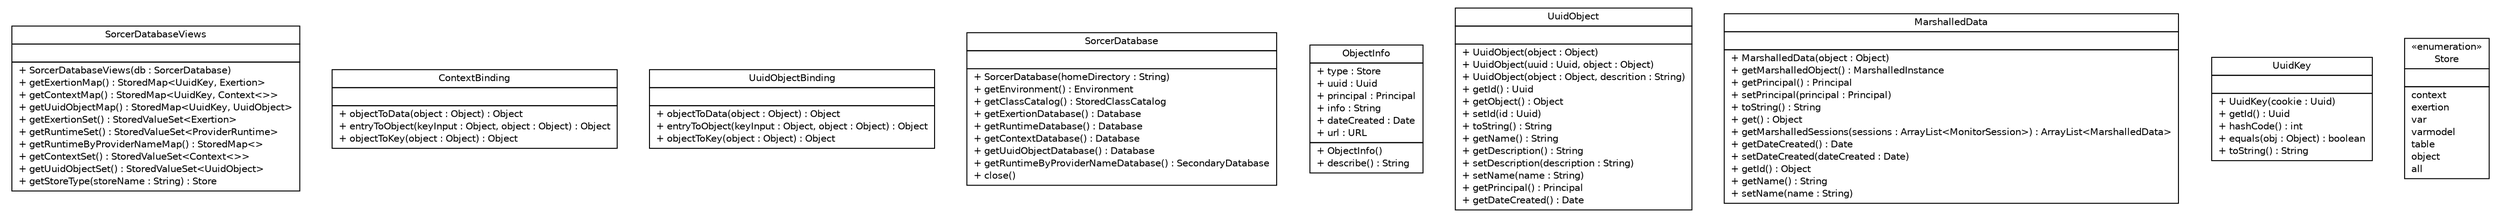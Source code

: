 #!/usr/local/bin/dot
#
# Class diagram 
# Generated by UMLGraph version R5_6 (http://www.umlgraph.org/)
#

digraph G {
	edge [fontname="Helvetica",fontsize=10,labelfontname="Helvetica",labelfontsize=10];
	node [fontname="Helvetica",fontsize=10,shape=plaintext];
	nodesep=0.25;
	ranksep=0.5;
	// sorcer.util.bdb.objects.SorcerDatabaseViews
	c25594 [label=<<table title="sorcer.util.bdb.objects.SorcerDatabaseViews" border="0" cellborder="1" cellspacing="0" cellpadding="2" port="p" href="./SorcerDatabaseViews.html">
		<tr><td><table border="0" cellspacing="0" cellpadding="1">
<tr><td align="center" balign="center"> SorcerDatabaseViews </td></tr>
		</table></td></tr>
		<tr><td><table border="0" cellspacing="0" cellpadding="1">
<tr><td align="left" balign="left">  </td></tr>
		</table></td></tr>
		<tr><td><table border="0" cellspacing="0" cellpadding="1">
<tr><td align="left" balign="left"> + SorcerDatabaseViews(db : SorcerDatabase) </td></tr>
<tr><td align="left" balign="left"> + getExertionMap() : StoredMap&lt;UuidKey, Exertion&gt; </td></tr>
<tr><td align="left" balign="left"> + getContextMap() : StoredMap&lt;UuidKey, Context&lt;&gt;&gt; </td></tr>
<tr><td align="left" balign="left"> + getUuidObjectMap() : StoredMap&lt;UuidKey, UuidObject&gt; </td></tr>
<tr><td align="left" balign="left"> + getExertionSet() : StoredValueSet&lt;Exertion&gt; </td></tr>
<tr><td align="left" balign="left"> + getRuntimeSet() : StoredValueSet&lt;ProviderRuntime&gt; </td></tr>
<tr><td align="left" balign="left"> + getRuntimeByProviderNameMap() : StoredMap&lt;&gt; </td></tr>
<tr><td align="left" balign="left"> + getContextSet() : StoredValueSet&lt;Context&lt;&gt;&gt; </td></tr>
<tr><td align="left" balign="left"> + getUuidObjectSet() : StoredValueSet&lt;UuidObject&gt; </td></tr>
<tr><td align="left" balign="left"> + getStoreType(storeName : String) : Store </td></tr>
		</table></td></tr>
		</table>>, URL="./SorcerDatabaseViews.html", fontname="Helvetica", fontcolor="black", fontsize=10.0];
	// sorcer.util.bdb.objects.SorcerDatabaseViews.ContextBinding
	c25595 [label=<<table title="sorcer.util.bdb.objects.SorcerDatabaseViews.ContextBinding" border="0" cellborder="1" cellspacing="0" cellpadding="2" port="p" href="./SorcerDatabaseViews.ContextBinding.html">
		<tr><td><table border="0" cellspacing="0" cellpadding="1">
<tr><td align="center" balign="center"> ContextBinding </td></tr>
		</table></td></tr>
		<tr><td><table border="0" cellspacing="0" cellpadding="1">
<tr><td align="left" balign="left">  </td></tr>
		</table></td></tr>
		<tr><td><table border="0" cellspacing="0" cellpadding="1">
<tr><td align="left" balign="left"> + objectToData(object : Object) : Object </td></tr>
<tr><td align="left" balign="left"> + entryToObject(keyInput : Object, object : Object) : Object </td></tr>
<tr><td align="left" balign="left"> + objectToKey(object : Object) : Object </td></tr>
		</table></td></tr>
		</table>>, URL="./SorcerDatabaseViews.ContextBinding.html", fontname="Helvetica", fontcolor="black", fontsize=10.0];
	// sorcer.util.bdb.objects.SorcerDatabaseViews.UuidObjectBinding
	c25596 [label=<<table title="sorcer.util.bdb.objects.SorcerDatabaseViews.UuidObjectBinding" border="0" cellborder="1" cellspacing="0" cellpadding="2" port="p" href="./SorcerDatabaseViews.UuidObjectBinding.html">
		<tr><td><table border="0" cellspacing="0" cellpadding="1">
<tr><td align="center" balign="center"> UuidObjectBinding </td></tr>
		</table></td></tr>
		<tr><td><table border="0" cellspacing="0" cellpadding="1">
<tr><td align="left" balign="left">  </td></tr>
		</table></td></tr>
		<tr><td><table border="0" cellspacing="0" cellpadding="1">
<tr><td align="left" balign="left"> + objectToData(object : Object) : Object </td></tr>
<tr><td align="left" balign="left"> + entryToObject(keyInput : Object, object : Object) : Object </td></tr>
<tr><td align="left" balign="left"> + objectToKey(object : Object) : Object </td></tr>
		</table></td></tr>
		</table>>, URL="./SorcerDatabaseViews.UuidObjectBinding.html", fontname="Helvetica", fontcolor="black", fontsize=10.0];
	// sorcer.util.bdb.objects.SorcerDatabase
	c25597 [label=<<table title="sorcer.util.bdb.objects.SorcerDatabase" border="0" cellborder="1" cellspacing="0" cellpadding="2" port="p" href="./SorcerDatabase.html">
		<tr><td><table border="0" cellspacing="0" cellpadding="1">
<tr><td align="center" balign="center"> SorcerDatabase </td></tr>
		</table></td></tr>
		<tr><td><table border="0" cellspacing="0" cellpadding="1">
<tr><td align="left" balign="left">  </td></tr>
		</table></td></tr>
		<tr><td><table border="0" cellspacing="0" cellpadding="1">
<tr><td align="left" balign="left"> + SorcerDatabase(homeDirectory : String) </td></tr>
<tr><td align="left" balign="left"> + getEnvironment() : Environment </td></tr>
<tr><td align="left" balign="left"> + getClassCatalog() : StoredClassCatalog </td></tr>
<tr><td align="left" balign="left"> + getExertionDatabase() : Database </td></tr>
<tr><td align="left" balign="left"> + getRuntimeDatabase() : Database </td></tr>
<tr><td align="left" balign="left"> + getContextDatabase() : Database </td></tr>
<tr><td align="left" balign="left"> + getUuidObjectDatabase() : Database </td></tr>
<tr><td align="left" balign="left"> + getRuntimeByProviderNameDatabase() : SecondaryDatabase </td></tr>
<tr><td align="left" balign="left"> + close() </td></tr>
		</table></td></tr>
		</table>>, URL="./SorcerDatabase.html", fontname="Helvetica", fontcolor="black", fontsize=10.0];
	// sorcer.util.bdb.objects.ObjectInfo
	c25598 [label=<<table title="sorcer.util.bdb.objects.ObjectInfo" border="0" cellborder="1" cellspacing="0" cellpadding="2" port="p" href="./ObjectInfo.html">
		<tr><td><table border="0" cellspacing="0" cellpadding="1">
<tr><td align="center" balign="center"> ObjectInfo </td></tr>
		</table></td></tr>
		<tr><td><table border="0" cellspacing="0" cellpadding="1">
<tr><td align="left" balign="left"> + type : Store </td></tr>
<tr><td align="left" balign="left"> + uuid : Uuid </td></tr>
<tr><td align="left" balign="left"> + principal : Principal </td></tr>
<tr><td align="left" balign="left"> + info : String </td></tr>
<tr><td align="left" balign="left"> + dateCreated : Date </td></tr>
<tr><td align="left" balign="left"> + url : URL </td></tr>
		</table></td></tr>
		<tr><td><table border="0" cellspacing="0" cellpadding="1">
<tr><td align="left" balign="left"> + ObjectInfo() </td></tr>
<tr><td align="left" balign="left"> + describe() : String </td></tr>
		</table></td></tr>
		</table>>, URL="./ObjectInfo.html", fontname="Helvetica", fontcolor="black", fontsize=10.0];
	// sorcer.util.bdb.objects.UuidObject
	c25599 [label=<<table title="sorcer.util.bdb.objects.UuidObject" border="0" cellborder="1" cellspacing="0" cellpadding="2" port="p" href="./UuidObject.html">
		<tr><td><table border="0" cellspacing="0" cellpadding="1">
<tr><td align="center" balign="center"> UuidObject </td></tr>
		</table></td></tr>
		<tr><td><table border="0" cellspacing="0" cellpadding="1">
<tr><td align="left" balign="left">  </td></tr>
		</table></td></tr>
		<tr><td><table border="0" cellspacing="0" cellpadding="1">
<tr><td align="left" balign="left"> + UuidObject(object : Object) </td></tr>
<tr><td align="left" balign="left"> + UuidObject(uuid : Uuid, object : Object) </td></tr>
<tr><td align="left" balign="left"> + UuidObject(object : Object, descrition : String) </td></tr>
<tr><td align="left" balign="left"> + getId() : Uuid </td></tr>
<tr><td align="left" balign="left"> + getObject() : Object </td></tr>
<tr><td align="left" balign="left"> + setId(id : Uuid) </td></tr>
<tr><td align="left" balign="left"> + toString() : String </td></tr>
<tr><td align="left" balign="left"> + getName() : String </td></tr>
<tr><td align="left" balign="left"> + getDescription() : String </td></tr>
<tr><td align="left" balign="left"> + setDescription(description : String) </td></tr>
<tr><td align="left" balign="left"> + setName(name : String) </td></tr>
<tr><td align="left" balign="left"> + getPrincipal() : Principal </td></tr>
<tr><td align="left" balign="left"> + getDateCreated() : Date </td></tr>
		</table></td></tr>
		</table>>, URL="./UuidObject.html", fontname="Helvetica", fontcolor="black", fontsize=10.0];
	// sorcer.util.bdb.objects.MarshalledData
	c25600 [label=<<table title="sorcer.util.bdb.objects.MarshalledData" border="0" cellborder="1" cellspacing="0" cellpadding="2" port="p" href="./MarshalledData.html">
		<tr><td><table border="0" cellspacing="0" cellpadding="1">
<tr><td align="center" balign="center"> MarshalledData </td></tr>
		</table></td></tr>
		<tr><td><table border="0" cellspacing="0" cellpadding="1">
<tr><td align="left" balign="left">  </td></tr>
		</table></td></tr>
		<tr><td><table border="0" cellspacing="0" cellpadding="1">
<tr><td align="left" balign="left"> + MarshalledData(object : Object) </td></tr>
<tr><td align="left" balign="left"> + getMarshalledObject() : MarshalledInstance </td></tr>
<tr><td align="left" balign="left"> + getPrincipal() : Principal </td></tr>
<tr><td align="left" balign="left"> + setPrincipal(principal : Principal) </td></tr>
<tr><td align="left" balign="left"> + toString() : String </td></tr>
<tr><td align="left" balign="left"> + get() : Object </td></tr>
<tr><td align="left" balign="left"> + getMarshalledSessions(sessions : ArrayList&lt;MonitorSession&gt;) : ArrayList&lt;MarshalledData&gt; </td></tr>
<tr><td align="left" balign="left"> + getDateCreated() : Date </td></tr>
<tr><td align="left" balign="left"> + setDateCreated(dateCreated : Date) </td></tr>
<tr><td align="left" balign="left"> + getId() : Object </td></tr>
<tr><td align="left" balign="left"> + getName() : String </td></tr>
<tr><td align="left" balign="left"> + setName(name : String) </td></tr>
		</table></td></tr>
		</table>>, URL="./MarshalledData.html", fontname="Helvetica", fontcolor="black", fontsize=10.0];
	// sorcer.util.bdb.objects.UuidKey
	c25601 [label=<<table title="sorcer.util.bdb.objects.UuidKey" border="0" cellborder="1" cellspacing="0" cellpadding="2" port="p" href="./UuidKey.html">
		<tr><td><table border="0" cellspacing="0" cellpadding="1">
<tr><td align="center" balign="center"> UuidKey </td></tr>
		</table></td></tr>
		<tr><td><table border="0" cellspacing="0" cellpadding="1">
<tr><td align="left" balign="left">  </td></tr>
		</table></td></tr>
		<tr><td><table border="0" cellspacing="0" cellpadding="1">
<tr><td align="left" balign="left"> + UuidKey(cookie : Uuid) </td></tr>
<tr><td align="left" balign="left"> + getId() : Uuid </td></tr>
<tr><td align="left" balign="left"> + hashCode() : int </td></tr>
<tr><td align="left" balign="left"> + equals(obj : Object) : boolean </td></tr>
<tr><td align="left" balign="left"> + toString() : String </td></tr>
		</table></td></tr>
		</table>>, URL="./UuidKey.html", fontname="Helvetica", fontcolor="black", fontsize=10.0];
	// sorcer.util.bdb.objects.Store
	c25602 [label=<<table title="sorcer.util.bdb.objects.Store" border="0" cellborder="1" cellspacing="0" cellpadding="2" port="p" href="./Store.html">
		<tr><td><table border="0" cellspacing="0" cellpadding="1">
<tr><td align="center" balign="center"> &#171;enumeration&#187; </td></tr>
<tr><td align="center" balign="center"> Store </td></tr>
		</table></td></tr>
		<tr><td><table border="0" cellspacing="0" cellpadding="1">
<tr><td align="left" balign="left">  </td></tr>
		</table></td></tr>
		<tr><td><table border="0" cellspacing="0" cellpadding="1">
<tr><td align="left" balign="left"> context </td></tr>
<tr><td align="left" balign="left"> exertion </td></tr>
<tr><td align="left" balign="left"> var </td></tr>
<tr><td align="left" balign="left"> varmodel </td></tr>
<tr><td align="left" balign="left"> table </td></tr>
<tr><td align="left" balign="left"> object </td></tr>
<tr><td align="left" balign="left"> all </td></tr>
		</table></td></tr>
		</table>>, URL="./Store.html", fontname="Helvetica", fontcolor="black", fontsize=10.0];
}

